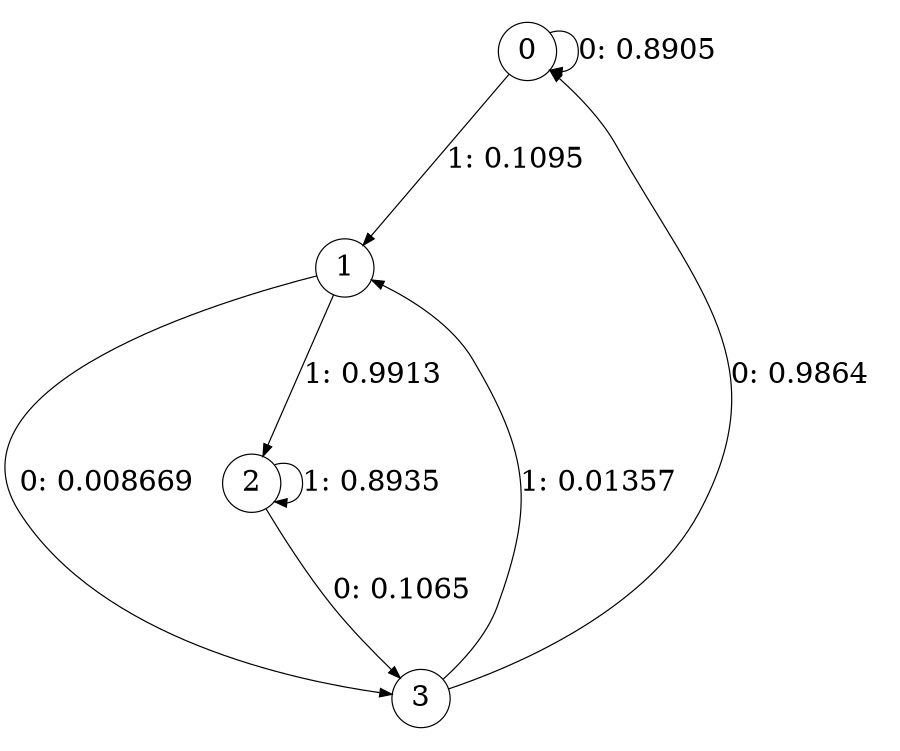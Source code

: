 digraph "ch4_face_grouped_df_L2" {
size = "6,8.5";
ratio = "fill";
node [shape = circle];
node [fontsize = 24];
edge [fontsize = 24];
0 -> 0 [label = "0: 0.8905   "];
0 -> 1 [label = "1: 0.1095   "];
1 -> 3 [label = "0: 0.008669  "];
1 -> 2 [label = "1: 0.9913   "];
2 -> 3 [label = "0: 0.1065   "];
2 -> 2 [label = "1: 0.8935   "];
3 -> 0 [label = "0: 0.9864   "];
3 -> 1 [label = "1: 0.01357  "];
}